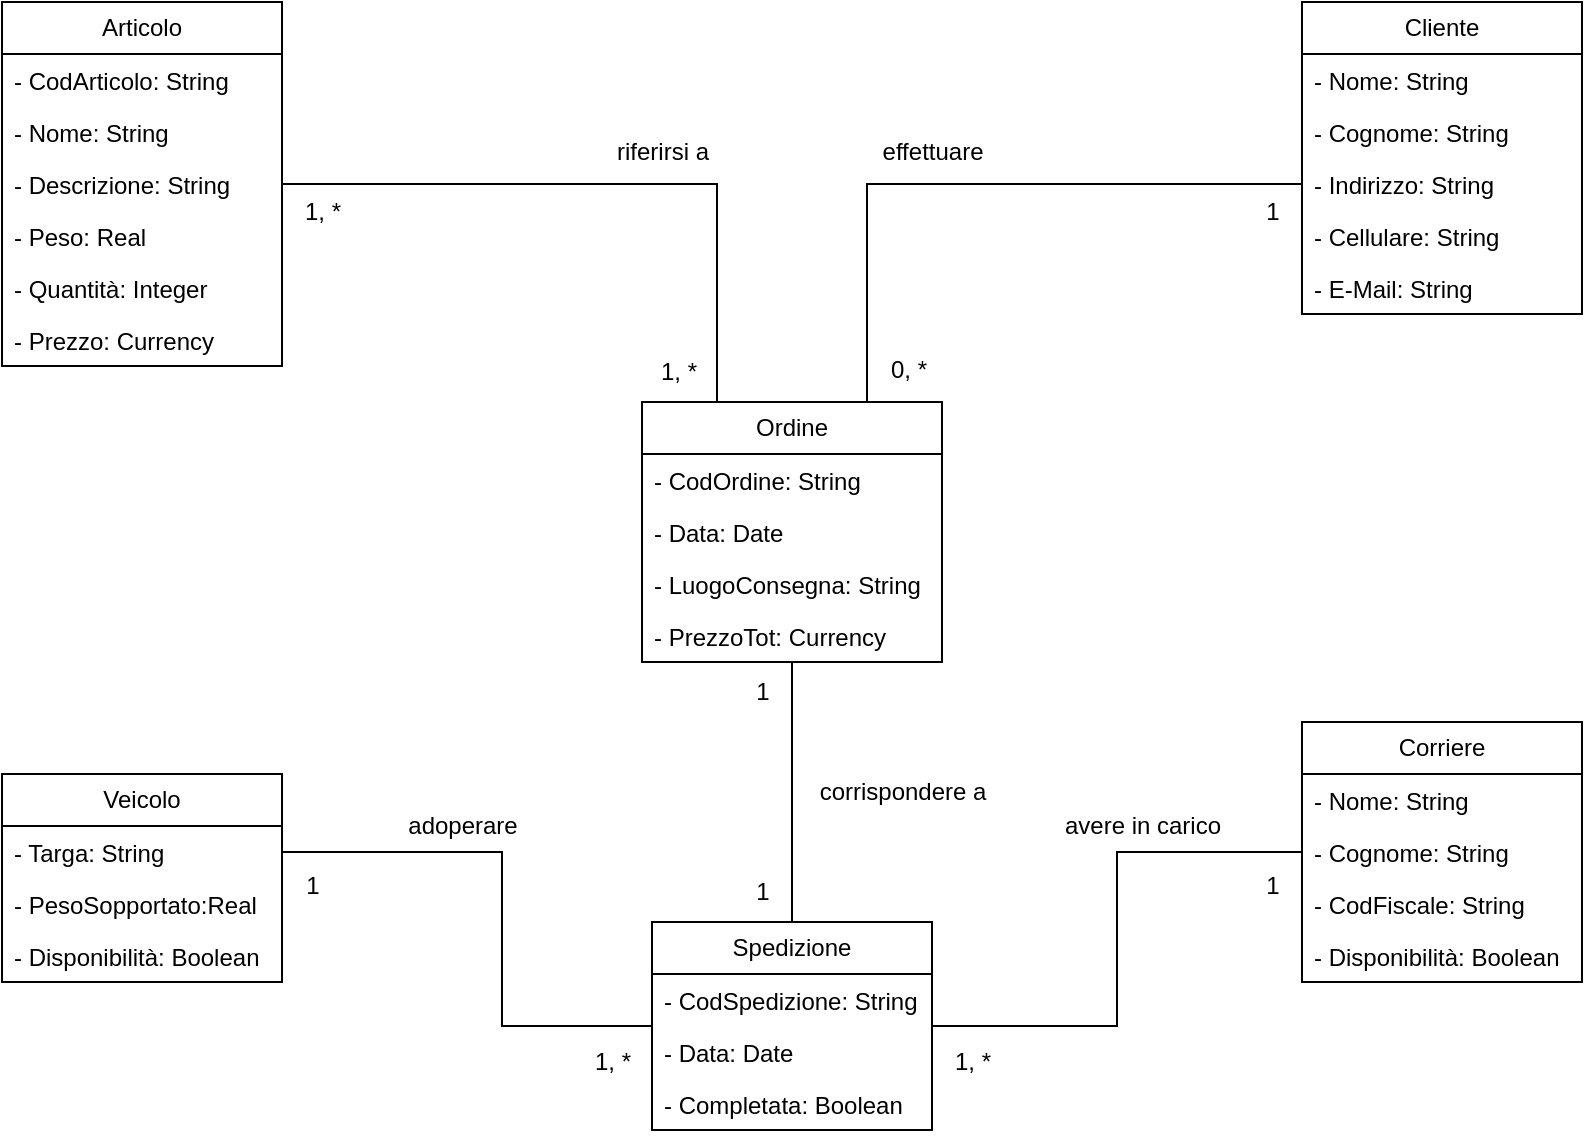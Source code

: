 <mxfile version="22.0.0" type="device">
  <diagram name="Pagina-1" id="9P4cAscm1A-uysy9MTHn">
    <mxGraphModel dx="1235" dy="740" grid="1" gridSize="10" guides="1" tooltips="1" connect="1" arrows="1" fold="1" page="1" pageScale="1" pageWidth="950" pageHeight="750" math="0" shadow="0">
      <root>
        <mxCell id="0" />
        <mxCell id="1" parent="0" />
        <mxCell id="hZBmOQaK1ztnor3dSrFu-1" value="Articolo" style="swimlane;fontStyle=0;childLayout=stackLayout;horizontal=1;startSize=26;fillColor=none;horizontalStack=0;resizeParent=1;resizeParentMax=0;resizeLast=0;collapsible=1;marginBottom=0;whiteSpace=wrap;html=1;" vertex="1" parent="1">
          <mxGeometry x="80" y="120" width="140" height="182" as="geometry" />
        </mxCell>
        <mxCell id="hZBmOQaK1ztnor3dSrFu-37" value="- CodArticolo: String" style="text;strokeColor=none;fillColor=none;align=left;verticalAlign=top;spacingLeft=4;spacingRight=4;overflow=hidden;rotatable=0;points=[[0,0.5],[1,0.5]];portConstraint=eastwest;whiteSpace=wrap;html=1;" vertex="1" parent="hZBmOQaK1ztnor3dSrFu-1">
          <mxGeometry y="26" width="140" height="26" as="geometry" />
        </mxCell>
        <mxCell id="hZBmOQaK1ztnor3dSrFu-2" value="- Nome: String" style="text;strokeColor=none;fillColor=none;align=left;verticalAlign=top;spacingLeft=4;spacingRight=4;overflow=hidden;rotatable=0;points=[[0,0.5],[1,0.5]];portConstraint=eastwest;whiteSpace=wrap;html=1;" vertex="1" parent="hZBmOQaK1ztnor3dSrFu-1">
          <mxGeometry y="52" width="140" height="26" as="geometry" />
        </mxCell>
        <mxCell id="hZBmOQaK1ztnor3dSrFu-3" value="- Descrizione: String" style="text;strokeColor=none;fillColor=none;align=left;verticalAlign=top;spacingLeft=4;spacingRight=4;overflow=hidden;rotatable=0;points=[[0,0.5],[1,0.5]];portConstraint=eastwest;whiteSpace=wrap;html=1;" vertex="1" parent="hZBmOQaK1ztnor3dSrFu-1">
          <mxGeometry y="78" width="140" height="26" as="geometry" />
        </mxCell>
        <mxCell id="hZBmOQaK1ztnor3dSrFu-4" value="- Peso: Real" style="text;strokeColor=none;fillColor=none;align=left;verticalAlign=top;spacingLeft=4;spacingRight=4;overflow=hidden;rotatable=0;points=[[0,0.5],[1,0.5]];portConstraint=eastwest;whiteSpace=wrap;html=1;" vertex="1" parent="hZBmOQaK1ztnor3dSrFu-1">
          <mxGeometry y="104" width="140" height="26" as="geometry" />
        </mxCell>
        <mxCell id="hZBmOQaK1ztnor3dSrFu-5" value="- Quantità: Integer" style="text;strokeColor=none;fillColor=none;align=left;verticalAlign=top;spacingLeft=4;spacingRight=4;overflow=hidden;rotatable=0;points=[[0,0.5],[1,0.5]];portConstraint=eastwest;whiteSpace=wrap;html=1;" vertex="1" parent="hZBmOQaK1ztnor3dSrFu-1">
          <mxGeometry y="130" width="140" height="26" as="geometry" />
        </mxCell>
        <mxCell id="hZBmOQaK1ztnor3dSrFu-6" value="- Prezzo: Currency" style="text;strokeColor=none;fillColor=none;align=left;verticalAlign=top;spacingLeft=4;spacingRight=4;overflow=hidden;rotatable=0;points=[[0,0.5],[1,0.5]];portConstraint=eastwest;whiteSpace=wrap;html=1;" vertex="1" parent="hZBmOQaK1ztnor3dSrFu-1">
          <mxGeometry y="156" width="140" height="26" as="geometry" />
        </mxCell>
        <mxCell id="hZBmOQaK1ztnor3dSrFu-8" value="Cliente" style="swimlane;fontStyle=0;childLayout=stackLayout;horizontal=1;startSize=26;fillColor=none;horizontalStack=0;resizeParent=1;resizeParentMax=0;resizeLast=0;collapsible=1;marginBottom=0;whiteSpace=wrap;html=1;" vertex="1" parent="1">
          <mxGeometry x="730" y="120" width="140" height="156" as="geometry">
            <mxRectangle x="450" y="130" width="80" height="30" as="alternateBounds" />
          </mxGeometry>
        </mxCell>
        <mxCell id="hZBmOQaK1ztnor3dSrFu-9" value="- Nome: String" style="text;strokeColor=none;fillColor=none;align=left;verticalAlign=top;spacingLeft=4;spacingRight=4;overflow=hidden;rotatable=0;points=[[0,0.5],[1,0.5]];portConstraint=eastwest;whiteSpace=wrap;html=1;" vertex="1" parent="hZBmOQaK1ztnor3dSrFu-8">
          <mxGeometry y="26" width="140" height="26" as="geometry" />
        </mxCell>
        <mxCell id="hZBmOQaK1ztnor3dSrFu-17" value="- Cognome: String" style="text;strokeColor=none;fillColor=none;align=left;verticalAlign=top;spacingLeft=4;spacingRight=4;overflow=hidden;rotatable=0;points=[[0,0.5],[1,0.5]];portConstraint=eastwest;whiteSpace=wrap;html=1;" vertex="1" parent="hZBmOQaK1ztnor3dSrFu-8">
          <mxGeometry y="52" width="140" height="26" as="geometry" />
        </mxCell>
        <mxCell id="hZBmOQaK1ztnor3dSrFu-10" value="- Indirizzo: String" style="text;strokeColor=none;fillColor=none;align=left;verticalAlign=top;spacingLeft=4;spacingRight=4;overflow=hidden;rotatable=0;points=[[0,0.5],[1,0.5]];portConstraint=eastwest;whiteSpace=wrap;html=1;" vertex="1" parent="hZBmOQaK1ztnor3dSrFu-8">
          <mxGeometry y="78" width="140" height="26" as="geometry" />
        </mxCell>
        <mxCell id="hZBmOQaK1ztnor3dSrFu-16" value="- Cellulare: String" style="text;strokeColor=none;fillColor=none;align=left;verticalAlign=top;spacingLeft=4;spacingRight=4;overflow=hidden;rotatable=0;points=[[0,0.5],[1,0.5]];portConstraint=eastwest;whiteSpace=wrap;html=1;" vertex="1" parent="hZBmOQaK1ztnor3dSrFu-8">
          <mxGeometry y="104" width="140" height="26" as="geometry" />
        </mxCell>
        <mxCell id="hZBmOQaK1ztnor3dSrFu-15" value="- E-Mail: String" style="text;strokeColor=none;fillColor=none;align=left;verticalAlign=top;spacingLeft=4;spacingRight=4;overflow=hidden;rotatable=0;points=[[0,0.5],[1,0.5]];portConstraint=eastwest;whiteSpace=wrap;html=1;" vertex="1" parent="hZBmOQaK1ztnor3dSrFu-8">
          <mxGeometry y="130" width="140" height="26" as="geometry" />
        </mxCell>
        <mxCell id="hZBmOQaK1ztnor3dSrFu-56" style="edgeStyle=orthogonalEdgeStyle;rounded=0;orthogonalLoop=1;jettySize=auto;html=1;exitX=0.75;exitY=0;exitDx=0;exitDy=0;endArrow=none;endFill=0;" edge="1" parent="1" source="hZBmOQaK1ztnor3dSrFu-18" target="hZBmOQaK1ztnor3dSrFu-8">
          <mxGeometry relative="1" as="geometry">
            <Array as="points">
              <mxPoint x="513" y="211" />
            </Array>
          </mxGeometry>
        </mxCell>
        <mxCell id="hZBmOQaK1ztnor3dSrFu-57" style="edgeStyle=orthogonalEdgeStyle;rounded=0;orthogonalLoop=1;jettySize=auto;html=1;exitX=0.25;exitY=0;exitDx=0;exitDy=0;endArrow=none;endFill=0;" edge="1" parent="1" source="hZBmOQaK1ztnor3dSrFu-18" target="hZBmOQaK1ztnor3dSrFu-1">
          <mxGeometry relative="1" as="geometry">
            <Array as="points">
              <mxPoint x="438" y="211" />
            </Array>
          </mxGeometry>
        </mxCell>
        <mxCell id="hZBmOQaK1ztnor3dSrFu-18" value="Ordine" style="swimlane;fontStyle=0;childLayout=stackLayout;horizontal=1;startSize=26;fillColor=none;horizontalStack=0;resizeParent=1;resizeParentMax=0;resizeLast=0;collapsible=1;marginBottom=0;whiteSpace=wrap;html=1;" vertex="1" parent="1">
          <mxGeometry x="400" y="320" width="150" height="130" as="geometry" />
        </mxCell>
        <mxCell id="hZBmOQaK1ztnor3dSrFu-19" value="- CodOrdine: String" style="text;strokeColor=none;fillColor=none;align=left;verticalAlign=top;spacingLeft=4;spacingRight=4;overflow=hidden;rotatable=0;points=[[0,0.5],[1,0.5]];portConstraint=eastwest;whiteSpace=wrap;html=1;" vertex="1" parent="hZBmOQaK1ztnor3dSrFu-18">
          <mxGeometry y="26" width="150" height="26" as="geometry" />
        </mxCell>
        <mxCell id="hZBmOQaK1ztnor3dSrFu-20" value="- Data: Date" style="text;strokeColor=none;fillColor=none;align=left;verticalAlign=top;spacingLeft=4;spacingRight=4;overflow=hidden;rotatable=0;points=[[0,0.5],[1,0.5]];portConstraint=eastwest;whiteSpace=wrap;html=1;" vertex="1" parent="hZBmOQaK1ztnor3dSrFu-18">
          <mxGeometry y="52" width="150" height="26" as="geometry" />
        </mxCell>
        <mxCell id="hZBmOQaK1ztnor3dSrFu-80" value="- LuogoConsegna: String" style="text;strokeColor=none;fillColor=none;align=left;verticalAlign=top;spacingLeft=4;spacingRight=4;overflow=hidden;rotatable=0;points=[[0,0.5],[1,0.5]];portConstraint=eastwest;whiteSpace=wrap;html=1;" vertex="1" parent="hZBmOQaK1ztnor3dSrFu-18">
          <mxGeometry y="78" width="150" height="26" as="geometry" />
        </mxCell>
        <mxCell id="hZBmOQaK1ztnor3dSrFu-22" value="- PrezzoTot: Currency" style="text;strokeColor=none;fillColor=none;align=left;verticalAlign=top;spacingLeft=4;spacingRight=4;overflow=hidden;rotatable=0;points=[[0,0.5],[1,0.5]];portConstraint=eastwest;whiteSpace=wrap;html=1;" vertex="1" parent="hZBmOQaK1ztnor3dSrFu-18">
          <mxGeometry y="104" width="150" height="26" as="geometry" />
        </mxCell>
        <mxCell id="hZBmOQaK1ztnor3dSrFu-64" style="edgeStyle=orthogonalEdgeStyle;rounded=0;orthogonalLoop=1;jettySize=auto;html=1;endArrow=none;endFill=0;" edge="1" parent="1" source="hZBmOQaK1ztnor3dSrFu-25" target="hZBmOQaK1ztnor3dSrFu-31">
          <mxGeometry relative="1" as="geometry" />
        </mxCell>
        <mxCell id="hZBmOQaK1ztnor3dSrFu-25" value="Corriere" style="swimlane;fontStyle=0;childLayout=stackLayout;horizontal=1;startSize=26;fillColor=none;horizontalStack=0;resizeParent=1;resizeParentMax=0;resizeLast=0;collapsible=1;marginBottom=0;whiteSpace=wrap;html=1;" vertex="1" parent="1">
          <mxGeometry x="730" y="480" width="140" height="130" as="geometry" />
        </mxCell>
        <mxCell id="hZBmOQaK1ztnor3dSrFu-26" value="- Nome: String&lt;span style=&quot;white-space: pre;&quot;&gt;&#x9;&lt;/span&gt;" style="text;strokeColor=none;fillColor=none;align=left;verticalAlign=top;spacingLeft=4;spacingRight=4;overflow=hidden;rotatable=0;points=[[0,0.5],[1,0.5]];portConstraint=eastwest;whiteSpace=wrap;html=1;" vertex="1" parent="hZBmOQaK1ztnor3dSrFu-25">
          <mxGeometry y="26" width="140" height="26" as="geometry" />
        </mxCell>
        <mxCell id="hZBmOQaK1ztnor3dSrFu-27" value="- Cognome: String" style="text;strokeColor=none;fillColor=none;align=left;verticalAlign=top;spacingLeft=4;spacingRight=4;overflow=hidden;rotatable=0;points=[[0,0.5],[1,0.5]];portConstraint=eastwest;whiteSpace=wrap;html=1;" vertex="1" parent="hZBmOQaK1ztnor3dSrFu-25">
          <mxGeometry y="52" width="140" height="26" as="geometry" />
        </mxCell>
        <mxCell id="hZBmOQaK1ztnor3dSrFu-28" value="- CodFiscale: String" style="text;strokeColor=none;fillColor=none;align=left;verticalAlign=top;spacingLeft=4;spacingRight=4;overflow=hidden;rotatable=0;points=[[0,0.5],[1,0.5]];portConstraint=eastwest;whiteSpace=wrap;html=1;" vertex="1" parent="hZBmOQaK1ztnor3dSrFu-25">
          <mxGeometry y="78" width="140" height="26" as="geometry" />
        </mxCell>
        <mxCell id="hZBmOQaK1ztnor3dSrFu-29" value="- Disponibilità: Boolean" style="text;strokeColor=none;fillColor=none;align=left;verticalAlign=top;spacingLeft=4;spacingRight=4;overflow=hidden;rotatable=0;points=[[0,0.5],[1,0.5]];portConstraint=eastwest;whiteSpace=wrap;html=1;" vertex="1" parent="hZBmOQaK1ztnor3dSrFu-25">
          <mxGeometry y="104" width="140" height="26" as="geometry" />
        </mxCell>
        <mxCell id="hZBmOQaK1ztnor3dSrFu-74" style="edgeStyle=orthogonalEdgeStyle;rounded=0;orthogonalLoop=1;jettySize=auto;html=1;endArrow=none;endFill=0;" edge="1" parent="1" source="hZBmOQaK1ztnor3dSrFu-31" target="hZBmOQaK1ztnor3dSrFu-18">
          <mxGeometry relative="1" as="geometry" />
        </mxCell>
        <mxCell id="hZBmOQaK1ztnor3dSrFu-31" value="Spedizione" style="swimlane;fontStyle=0;childLayout=stackLayout;horizontal=1;startSize=26;fillColor=none;horizontalStack=0;resizeParent=1;resizeParentMax=0;resizeLast=0;collapsible=1;marginBottom=0;whiteSpace=wrap;html=1;" vertex="1" parent="1">
          <mxGeometry x="405" y="580" width="140" height="104" as="geometry" />
        </mxCell>
        <mxCell id="hZBmOQaK1ztnor3dSrFu-32" value="- CodSpedizione: String" style="text;strokeColor=none;fillColor=none;align=left;verticalAlign=top;spacingLeft=4;spacingRight=4;overflow=hidden;rotatable=0;points=[[0,0.5],[1,0.5]];portConstraint=eastwest;whiteSpace=wrap;html=1;" vertex="1" parent="hZBmOQaK1ztnor3dSrFu-31">
          <mxGeometry y="26" width="140" height="26" as="geometry" />
        </mxCell>
        <mxCell id="hZBmOQaK1ztnor3dSrFu-33" value="- Data: Date" style="text;strokeColor=none;fillColor=none;align=left;verticalAlign=top;spacingLeft=4;spacingRight=4;overflow=hidden;rotatable=0;points=[[0,0.5],[1,0.5]];portConstraint=eastwest;whiteSpace=wrap;html=1;" vertex="1" parent="hZBmOQaK1ztnor3dSrFu-31">
          <mxGeometry y="52" width="140" height="26" as="geometry" />
        </mxCell>
        <mxCell id="hZBmOQaK1ztnor3dSrFu-36" value="- Completata: Boolean" style="text;strokeColor=none;fillColor=none;align=left;verticalAlign=top;spacingLeft=4;spacingRight=4;overflow=hidden;rotatable=0;points=[[0,0.5],[1,0.5]];portConstraint=eastwest;whiteSpace=wrap;html=1;" vertex="1" parent="hZBmOQaK1ztnor3dSrFu-31">
          <mxGeometry y="78" width="140" height="26" as="geometry" />
        </mxCell>
        <mxCell id="hZBmOQaK1ztnor3dSrFu-38" value="Veicolo" style="swimlane;fontStyle=0;childLayout=stackLayout;horizontal=1;startSize=26;fillColor=none;horizontalStack=0;resizeParent=1;resizeParentMax=0;resizeLast=0;collapsible=1;marginBottom=0;whiteSpace=wrap;html=1;" vertex="1" parent="1">
          <mxGeometry x="80" y="506" width="140" height="104" as="geometry" />
        </mxCell>
        <mxCell id="hZBmOQaK1ztnor3dSrFu-39" value="- Targa: String" style="text;strokeColor=none;fillColor=none;align=left;verticalAlign=top;spacingLeft=4;spacingRight=4;overflow=hidden;rotatable=0;points=[[0,0.5],[1,0.5]];portConstraint=eastwest;whiteSpace=wrap;html=1;" vertex="1" parent="hZBmOQaK1ztnor3dSrFu-38">
          <mxGeometry y="26" width="140" height="26" as="geometry" />
        </mxCell>
        <mxCell id="hZBmOQaK1ztnor3dSrFu-40" value="- PesoSopportato:Real" style="text;strokeColor=none;fillColor=none;align=left;verticalAlign=top;spacingLeft=4;spacingRight=4;overflow=hidden;rotatable=0;points=[[0,0.5],[1,0.5]];portConstraint=eastwest;whiteSpace=wrap;html=1;" vertex="1" parent="hZBmOQaK1ztnor3dSrFu-38">
          <mxGeometry y="52" width="140" height="26" as="geometry" />
        </mxCell>
        <mxCell id="hZBmOQaK1ztnor3dSrFu-42" value="- Disponibilità: Boolean" style="text;strokeColor=none;fillColor=none;align=left;verticalAlign=top;spacingLeft=4;spacingRight=4;overflow=hidden;rotatable=0;points=[[0,0.5],[1,0.5]];portConstraint=eastwest;whiteSpace=wrap;html=1;" vertex="1" parent="hZBmOQaK1ztnor3dSrFu-38">
          <mxGeometry y="78" width="140" height="26" as="geometry" />
        </mxCell>
        <mxCell id="hZBmOQaK1ztnor3dSrFu-45" value="effettuare" style="text;html=1;align=center;verticalAlign=middle;resizable=0;points=[];autosize=1;strokeColor=none;fillColor=none;" vertex="1" parent="1">
          <mxGeometry x="510" y="180" width="70" height="30" as="geometry" />
        </mxCell>
        <mxCell id="hZBmOQaK1ztnor3dSrFu-46" value="0, *" style="text;html=1;align=center;verticalAlign=middle;resizable=0;points=[];autosize=1;strokeColor=none;fillColor=none;" vertex="1" parent="1">
          <mxGeometry x="513" y="289" width="40" height="30" as="geometry" />
        </mxCell>
        <mxCell id="hZBmOQaK1ztnor3dSrFu-47" value="1" style="text;html=1;align=center;verticalAlign=middle;resizable=0;points=[];autosize=1;strokeColor=none;fillColor=none;" vertex="1" parent="1">
          <mxGeometry x="700" y="210" width="30" height="30" as="geometry" />
        </mxCell>
        <mxCell id="hZBmOQaK1ztnor3dSrFu-49" value="riferirsi a" style="text;html=1;align=center;verticalAlign=middle;resizable=0;points=[];autosize=1;strokeColor=none;fillColor=none;" vertex="1" parent="1">
          <mxGeometry x="375" y="180" width="70" height="30" as="geometry" />
        </mxCell>
        <mxCell id="hZBmOQaK1ztnor3dSrFu-50" value="1, *" style="text;html=1;align=center;verticalAlign=middle;resizable=0;points=[];autosize=1;strokeColor=none;fillColor=none;" vertex="1" parent="1">
          <mxGeometry x="220" y="210" width="40" height="30" as="geometry" />
        </mxCell>
        <mxCell id="hZBmOQaK1ztnor3dSrFu-51" value="1, *" style="text;html=1;align=center;verticalAlign=middle;resizable=0;points=[];autosize=1;strokeColor=none;fillColor=none;" vertex="1" parent="1">
          <mxGeometry x="398" y="290" width="40" height="30" as="geometry" />
        </mxCell>
        <mxCell id="hZBmOQaK1ztnor3dSrFu-61" value="corrispondere a" style="text;html=1;align=center;verticalAlign=middle;resizable=0;points=[];autosize=1;strokeColor=none;fillColor=none;" vertex="1" parent="1">
          <mxGeometry x="475" y="500" width="110" height="30" as="geometry" />
        </mxCell>
        <mxCell id="hZBmOQaK1ztnor3dSrFu-62" value="1" style="text;html=1;align=center;verticalAlign=middle;resizable=0;points=[];autosize=1;strokeColor=none;fillColor=none;" vertex="1" parent="1">
          <mxGeometry x="445" y="450" width="30" height="30" as="geometry" />
        </mxCell>
        <mxCell id="hZBmOQaK1ztnor3dSrFu-63" value="1" style="text;html=1;align=center;verticalAlign=middle;resizable=0;points=[];autosize=1;strokeColor=none;fillColor=none;" vertex="1" parent="1">
          <mxGeometry x="445" y="550" width="30" height="30" as="geometry" />
        </mxCell>
        <mxCell id="hZBmOQaK1ztnor3dSrFu-65" value="avere in carico" style="text;html=1;align=center;verticalAlign=middle;resizable=0;points=[];autosize=1;strokeColor=none;fillColor=none;" vertex="1" parent="1">
          <mxGeometry x="600" y="517" width="100" height="30" as="geometry" />
        </mxCell>
        <mxCell id="hZBmOQaK1ztnor3dSrFu-66" value="1, *" style="text;html=1;align=center;verticalAlign=middle;resizable=0;points=[];autosize=1;strokeColor=none;fillColor=none;" vertex="1" parent="1">
          <mxGeometry x="545" y="635" width="40" height="30" as="geometry" />
        </mxCell>
        <mxCell id="hZBmOQaK1ztnor3dSrFu-67" value="1" style="text;html=1;align=center;verticalAlign=middle;resizable=0;points=[];autosize=1;strokeColor=none;fillColor=none;" vertex="1" parent="1">
          <mxGeometry x="700" y="547" width="30" height="30" as="geometry" />
        </mxCell>
        <mxCell id="hZBmOQaK1ztnor3dSrFu-76" style="edgeStyle=orthogonalEdgeStyle;rounded=0;orthogonalLoop=1;jettySize=auto;html=1;endArrow=none;endFill=0;" edge="1" parent="1" source="hZBmOQaK1ztnor3dSrFu-39" target="hZBmOQaK1ztnor3dSrFu-31">
          <mxGeometry relative="1" as="geometry">
            <Array as="points">
              <mxPoint x="330" y="545" />
              <mxPoint x="330" y="632" />
            </Array>
          </mxGeometry>
        </mxCell>
        <mxCell id="hZBmOQaK1ztnor3dSrFu-77" value="adoperare" style="text;html=1;align=center;verticalAlign=middle;resizable=0;points=[];autosize=1;strokeColor=none;fillColor=none;" vertex="1" parent="1">
          <mxGeometry x="270" y="517" width="80" height="30" as="geometry" />
        </mxCell>
        <mxCell id="hZBmOQaK1ztnor3dSrFu-78" value="1" style="text;html=1;align=center;verticalAlign=middle;resizable=0;points=[];autosize=1;strokeColor=none;fillColor=none;" vertex="1" parent="1">
          <mxGeometry x="220" y="547" width="30" height="30" as="geometry" />
        </mxCell>
        <mxCell id="hZBmOQaK1ztnor3dSrFu-79" value="1, *" style="text;html=1;align=center;verticalAlign=middle;resizable=0;points=[];autosize=1;strokeColor=none;fillColor=none;" vertex="1" parent="1">
          <mxGeometry x="365" y="635" width="40" height="30" as="geometry" />
        </mxCell>
      </root>
    </mxGraphModel>
  </diagram>
</mxfile>
